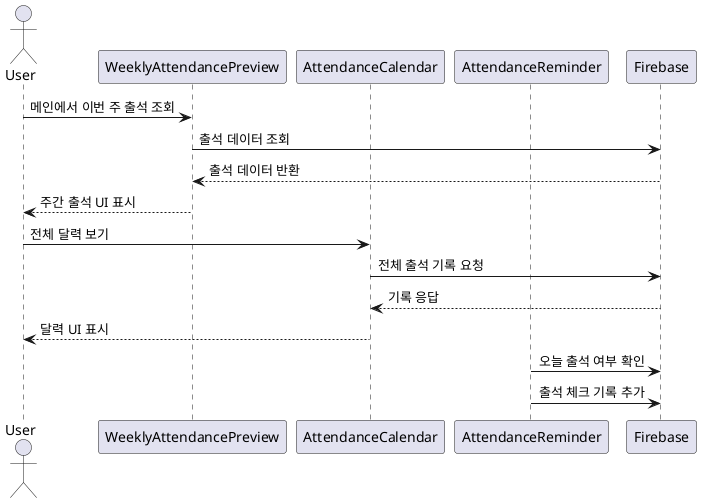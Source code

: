 @startuml
actor User

participant "WeeklyAttendancePreview" as Preview
participant "AttendanceCalendar" as Calendar
participant "AttendanceReminder" as Reminder
participant "Firebase" as Firestore

User -> Preview: 메인에서 이번 주 출석 조회
Preview -> Firestore: 출석 데이터 조회
Firestore --> Preview: 출석 데이터 반환
Preview --> User: 주간 출석 UI 표시

User -> Calendar: 전체 달력 보기
Calendar -> Firestore: 전체 출석 기록 요청
Firestore --> Calendar: 기록 응답
Calendar --> User: 달력 UI 표시

Reminder -> Firestore: 오늘 출석 여부 확인
Reminder -> Firestore: 출석 체크 기록 추가

@enduml
